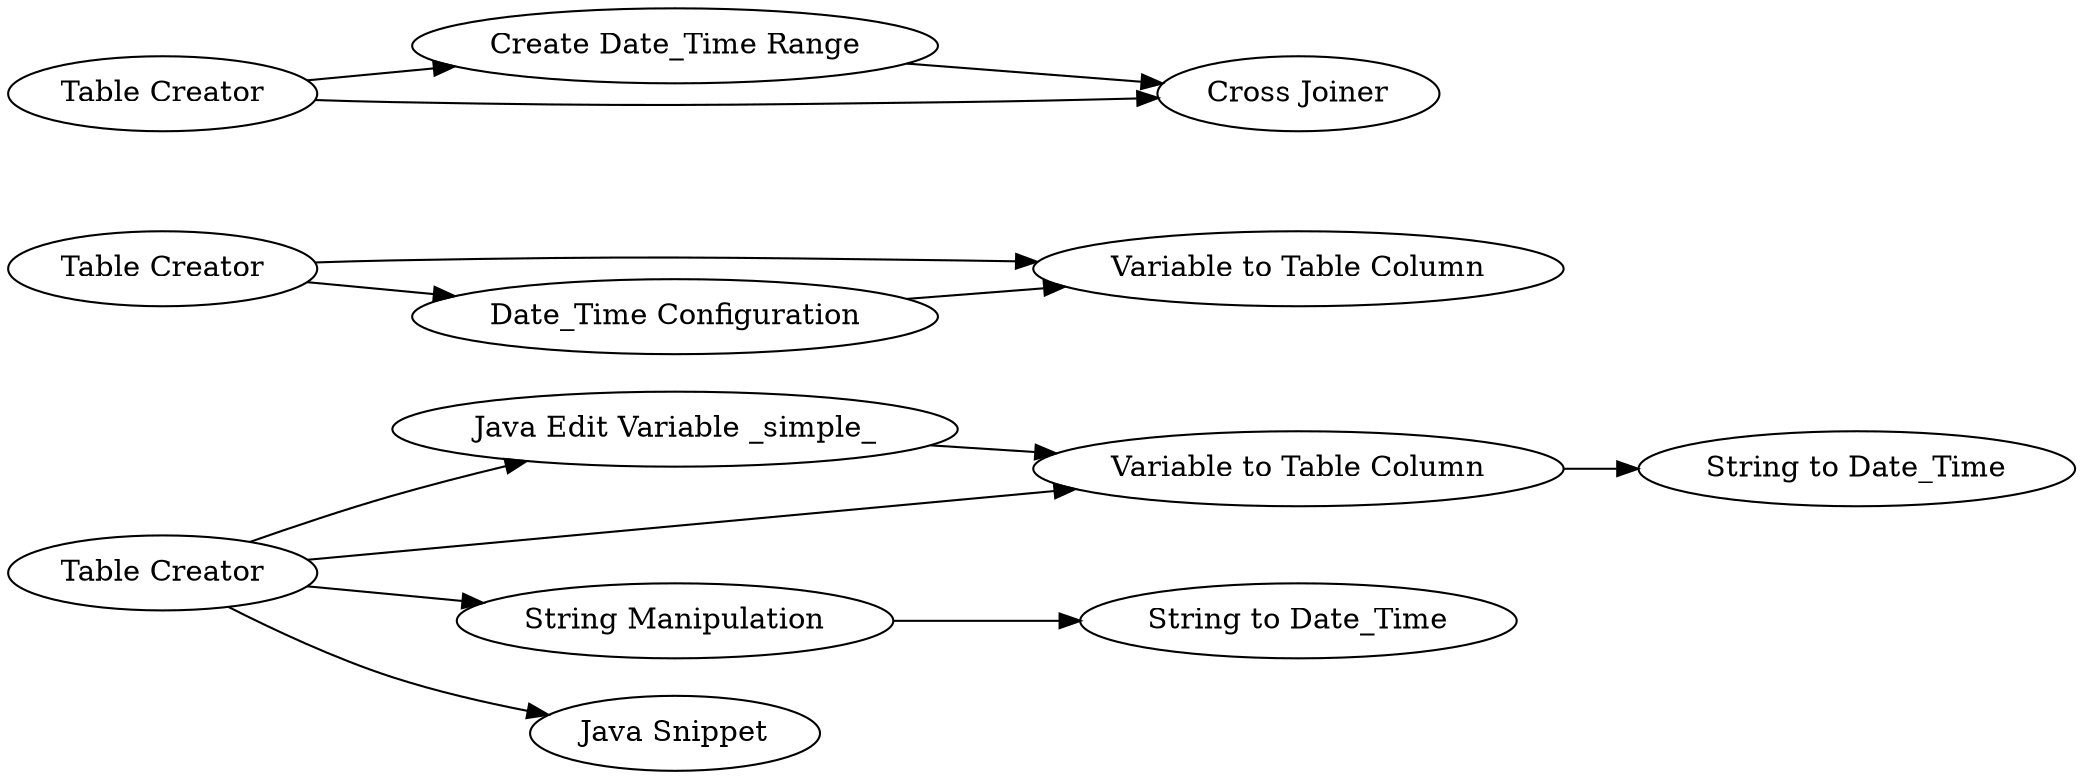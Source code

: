 digraph {
	11 -> 15
	13 -> 15
	1 -> 4
	14 -> 16
	8 -> 6
	13 -> 11
	8 -> 9
	13 -> 12
	3 -> 4
	13 -> 14
	15 -> 17
	6 -> 9
	1 -> 3
	16 [label="String to Date_Time"]
	13 [label="Table Creator"]
	1 [label="Table Creator"]
	9 [label="Cross Joiner"]
	11 [label="Java Edit Variable _simple_"]
	4 [label="Variable to Table Column"]
	6 [label="Create Date_Time Range"]
	8 [label="Table Creator"]
	15 [label="Variable to Table Column"]
	14 [label="String Manipulation"]
	17 [label="String to Date_Time"]
	3 [label="Date_Time Configuration"]
	12 [label="Java Snippet"]
	rankdir=LR
}

